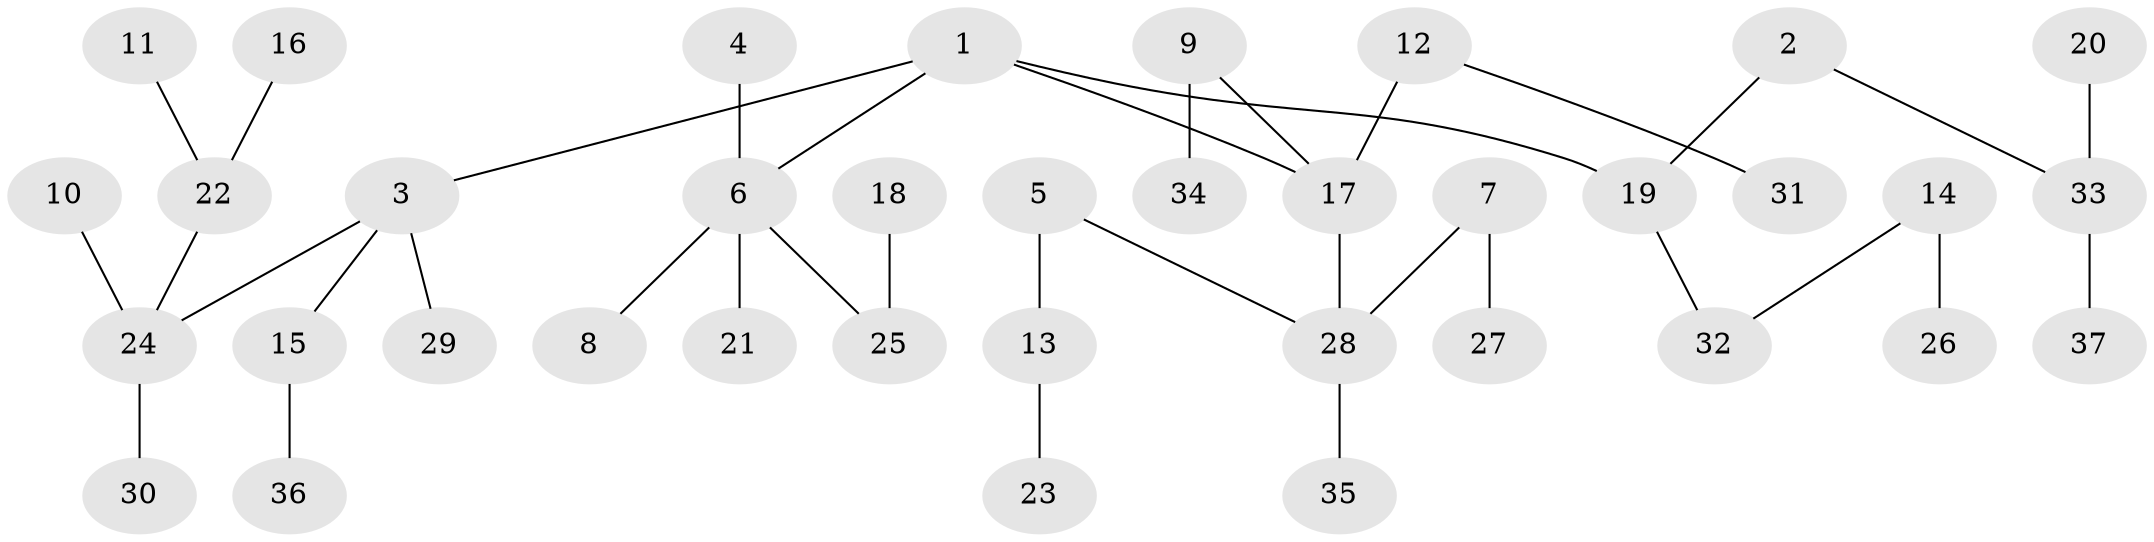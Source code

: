 // original degree distribution, {5: 0.0547945205479452, 6: 0.0273972602739726, 1: 0.5342465753424658, 3: 0.1232876712328767, 2: 0.2054794520547945, 4: 0.0547945205479452}
// Generated by graph-tools (version 1.1) at 2025/02/03/09/25 03:02:25]
// undirected, 37 vertices, 36 edges
graph export_dot {
graph [start="1"]
  node [color=gray90,style=filled];
  1;
  2;
  3;
  4;
  5;
  6;
  7;
  8;
  9;
  10;
  11;
  12;
  13;
  14;
  15;
  16;
  17;
  18;
  19;
  20;
  21;
  22;
  23;
  24;
  25;
  26;
  27;
  28;
  29;
  30;
  31;
  32;
  33;
  34;
  35;
  36;
  37;
  1 -- 3 [weight=1.0];
  1 -- 6 [weight=1.0];
  1 -- 17 [weight=1.0];
  1 -- 19 [weight=1.0];
  2 -- 19 [weight=1.0];
  2 -- 33 [weight=1.0];
  3 -- 15 [weight=1.0];
  3 -- 24 [weight=1.0];
  3 -- 29 [weight=1.0];
  4 -- 6 [weight=1.0];
  5 -- 13 [weight=1.0];
  5 -- 28 [weight=1.0];
  6 -- 8 [weight=1.0];
  6 -- 21 [weight=1.0];
  6 -- 25 [weight=1.0];
  7 -- 27 [weight=1.0];
  7 -- 28 [weight=1.0];
  9 -- 17 [weight=1.0];
  9 -- 34 [weight=1.0];
  10 -- 24 [weight=1.0];
  11 -- 22 [weight=1.0];
  12 -- 17 [weight=1.0];
  12 -- 31 [weight=1.0];
  13 -- 23 [weight=1.0];
  14 -- 26 [weight=1.0];
  14 -- 32 [weight=1.0];
  15 -- 36 [weight=1.0];
  16 -- 22 [weight=1.0];
  17 -- 28 [weight=1.0];
  18 -- 25 [weight=1.0];
  19 -- 32 [weight=1.0];
  20 -- 33 [weight=1.0];
  22 -- 24 [weight=1.0];
  24 -- 30 [weight=1.0];
  28 -- 35 [weight=1.0];
  33 -- 37 [weight=1.0];
}
